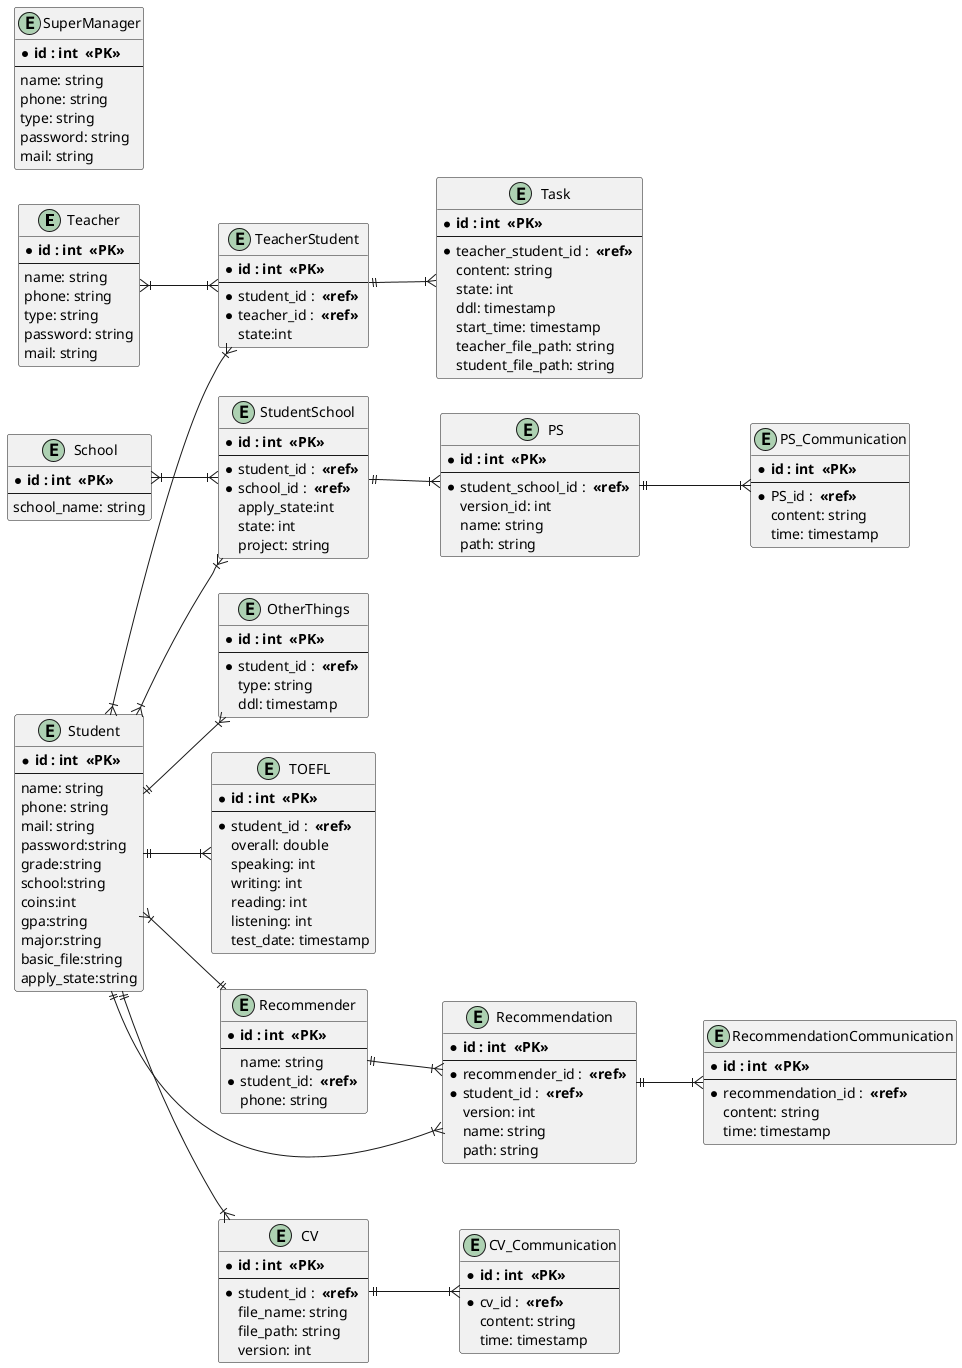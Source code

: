 @startuml
left to right direction
skinparam packageStyle rectangle
entity "Teacher"  {
  * **id : int  <<PK>>**
  --
  name: string
  phone: string
  type: string
  password: string
  mail: string
}

entity "Student" {
   * **id : int  <<PK>>**
   --
     name: string
     phone: string
     mail: string
     password:string
     grade:string
     school:string
     coins:int
     gpa:string
     major:string
     basic_file:string
     apply_state:string
}

entity "SuperManager"{
    * **id : int  <<PK>>**
    --
      name: string
      phone: string
      type: string
      password: string
      mail: string
}

entity "School"{
    * **id : int  <<PK>>**
    --
    school_name: string
}

entity "StudentSchool"{
    * **id : int  <<PK>>**
    --
     *student_id : ** <<ref>> **
     *school_id : ** <<ref>> **
     apply_state:int
     state: int
     project: string
}

entity "TeacherStudent"{
    * **id : int  <<PK>>**
    --
         *student_id : ** <<ref>> **
         *teacher_id : ** <<ref>> **
         state:int
}

entity "Task"{
    * **id : int  <<PK>>**
    --
         *teacher_student_id : ** <<ref>> **
         content: string
         state: int
         ddl: timestamp
         start_time: timestamp
         teacher_file_path: string
         student_file_path: string
}

entity "TOEFL"{
    * **id : int  <<PK>>**
    --
         *student_id : ** <<ref>> **
         overall: double
         speaking: int
         writing: int
         reading: int
         listening: int
         test_date: timestamp
}

entity "CV"{
    * **id : int  <<PK>>**
    --
         *student_id : ** <<ref>> **
         file_name: string
         file_path: string
         version: int
}

entity "CV_Communication"{
    * **id : int  <<PK>>**
    --
         *cv_id : ** <<ref>> **
         content: string
         time: timestamp
}

entity "Recommender"{
    * **id : int  <<PK>>**
    --
         name: string
         *student_id: ** <<ref>> **
         phone: string
}

entity "Recommendation"{
    * **id : int  <<PK>>**
    --
         *recommender_id : ** <<ref>> **
         *student_id : ** <<ref>> **
         version: int
         name: string
         path: string
}

entity "RecommendationCommunication"{
    * **id : int  <<PK>>**
    --
         *recommendation_id : ** <<ref>> **
         content: string
         time: timestamp
}

entity "PS"{
    * **id : int  <<PK>>**
    --
         *student_school_id : ** <<ref>> **
         version_id: int
         name: string
         path: string
}

entity "PS_Communication"{
    * **id : int  <<PK>>**
    --
         *PS_id : ** <<ref>> **
         content: string
         time: timestamp
}


entity "OtherThings"{
    * **id : int  <<PK>>**
    --
         *student_id : ** <<ref>> **
         type: string
         ddl: timestamp
}

Student }|--|{  StudentSchool
School }|--|{  StudentSchool
Teacher }|--|{ TeacherStudent
Student }|--|{ TeacherStudent
TeacherStudent ||--|{ Task
Student ||--|{ TOEFL
Student ||--|{ CV
CV ||--|{ CV_Communication
Student }|--|| Recommender
Recommender ||--|{ Recommendation
Student ||--|{ Recommendation
Recommendation ||--|{ RecommendationCommunication
StudentSchool ||--|{ PS
PS ||--|{ PS_Communication
Student ||--|{ OtherThings
@enduml